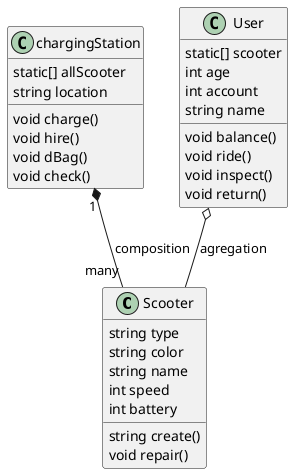 @startuml interaction

class Scooter{
    string type
    string color
    string name
    int speed
    int battery

    string create()
    void repair()
}

class chargingStation{
   static[] allScooter
   string location
   
   void charge()
   void hire()
   void dBag()
   void check()
}

class User{
    static[] scooter
    int age
    int account
    string name
    
    void balance()
    void ride()
    void inspect()
    void return()
}

chargingStation "1" *-- "many" Scooter : composition
User o-- Scooter : agregation

@enduml

@startuml sequence

Scooter -> chargingStation : Send created scooter
chargingStation -> chargingStation: Check created scooter
chargingStation -> Scooter : Needs a fix
Scooter -> chargingStation : Fix complete
User -> chargingStation : Hire a scooter
chargingStation -> User : Check balance
chargingStation -> chargingStation : Check Charge
chargingStation -> User : Send scooter to user
User -> User : Ride
User -> chargingStation : Return
chargingStation -> User : Send scooter to user
User -> User : Inspect scooter
User -> chargingStation : Needs repair
chargingStation -> Scooter : Needs repair
Scooter -> chargingStation :    Fix complete

@enduml

@startuml useCase
left to right direction
actor "User" as User
rectangle chargingStation {
  usecase "Charge scooter" as UC1
  usecase "Repair scooter" as UC2
  usecase "Hire scooter" as UC3
}
User --> UC1
User --> UC2
User --> UC3
@enduml